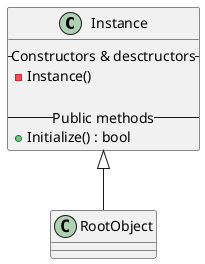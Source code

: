 @startuml

Instance <|-- RootObject

class Instance {
  --  Constructors & desctructors --
  - Instance()
  
  -- Public methods --
  + Initialize() : bool
}

@enduml
